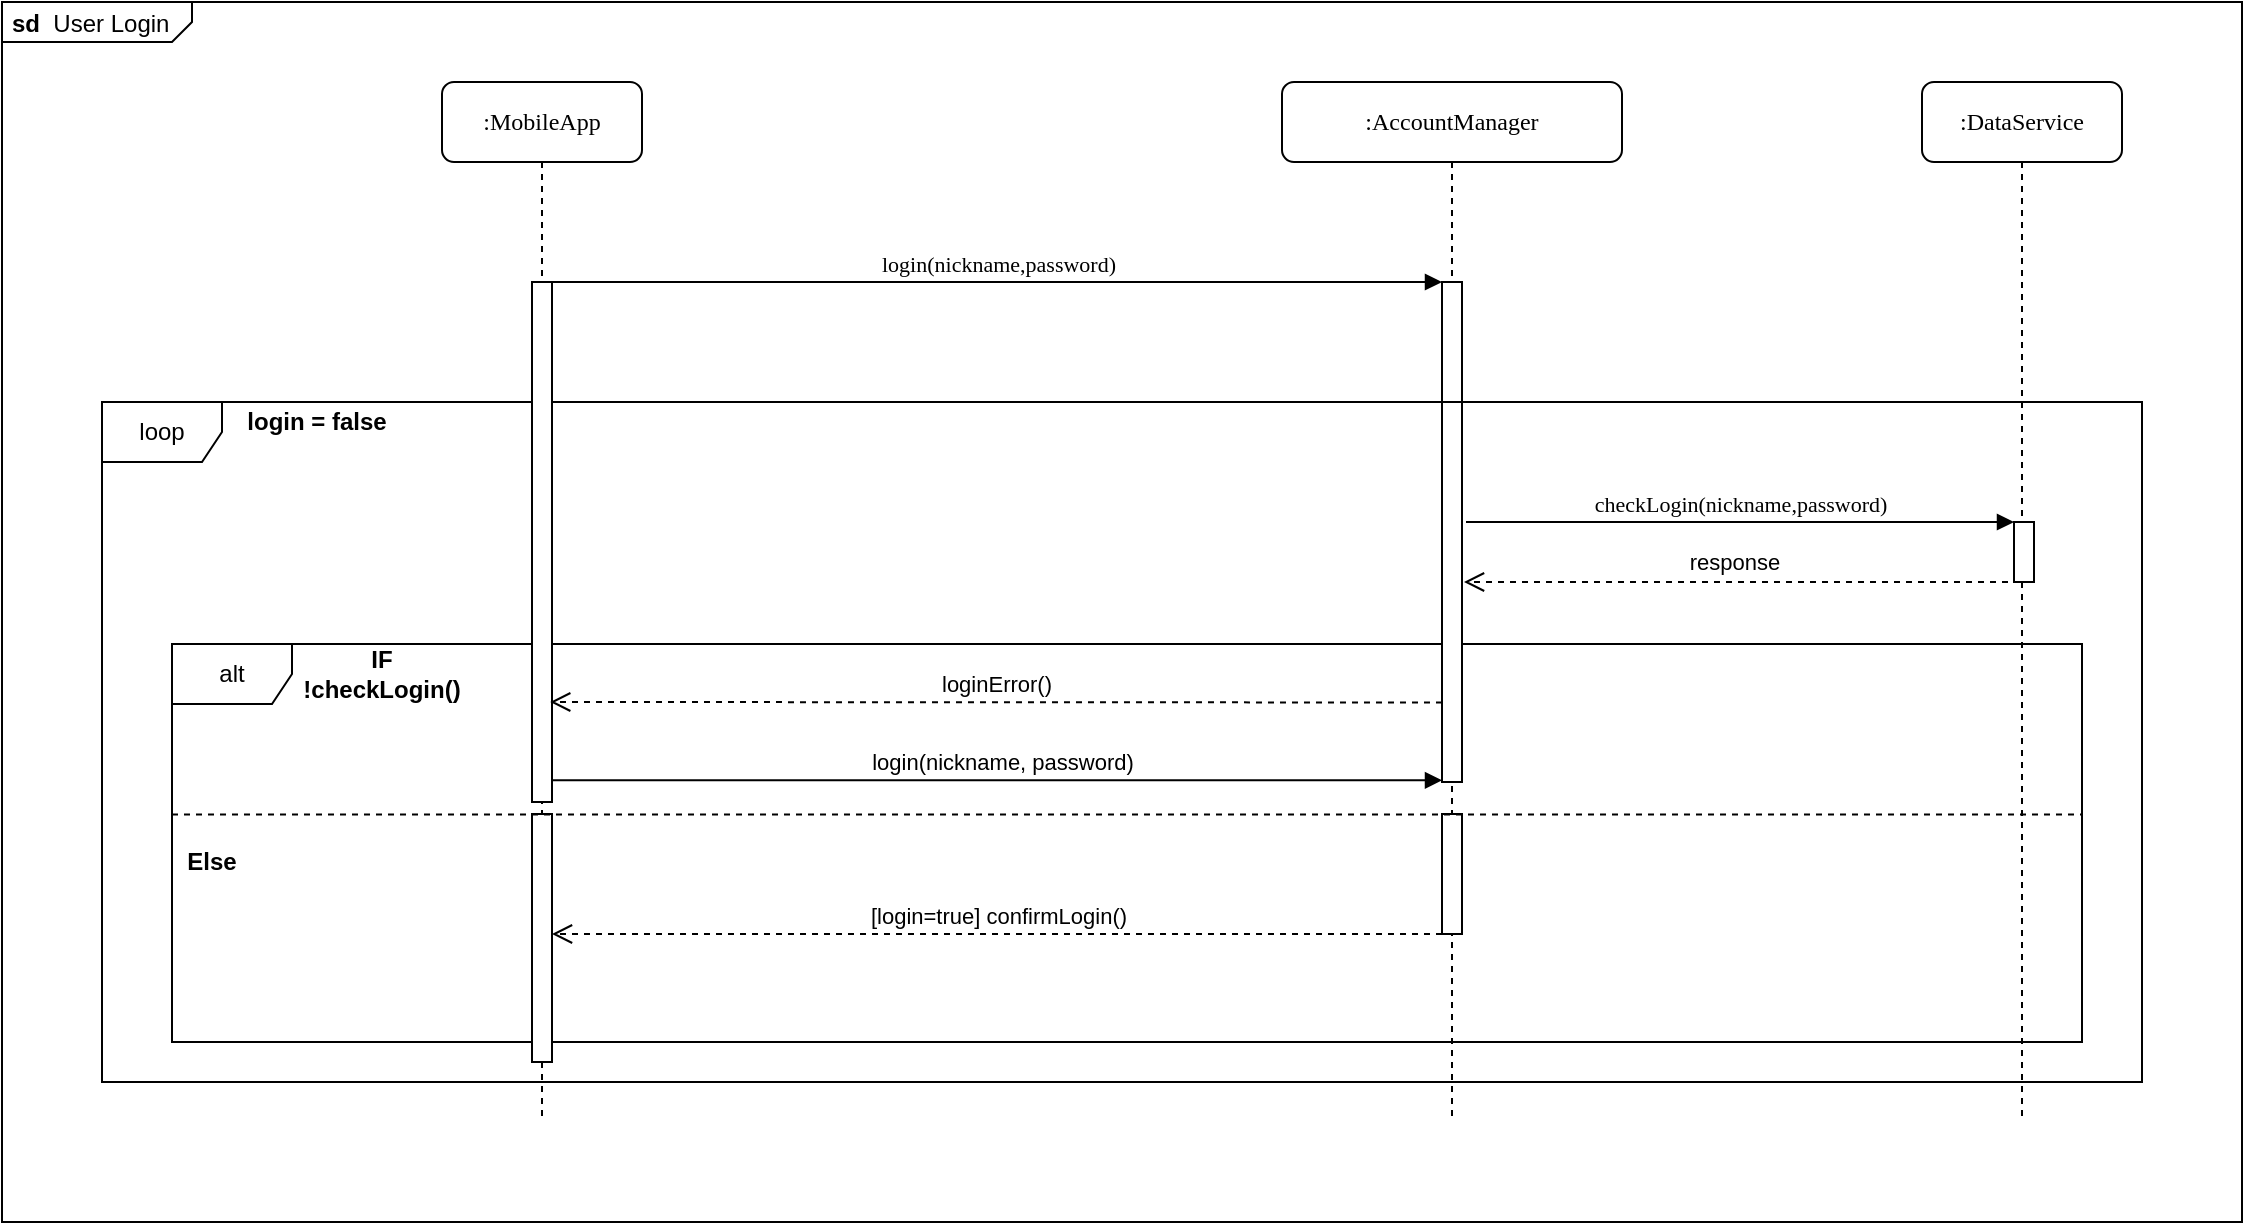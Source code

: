 <mxfile version="14.1.3" type="device"><diagram name="Page-1" id="13e1069c-82ec-6db2-03f1-153e76fe0fe0"><mxGraphModel dx="2321" dy="654" grid="1" gridSize="10" guides="1" tooltips="1" connect="1" arrows="1" fold="1" page="1" pageScale="1" pageWidth="1100" pageHeight="850" background="#ffffff" math="0" shadow="0"><root><mxCell id="0"/><mxCell id="1" parent="0"/><mxCell id="PA6t7yd7Lb30Mcm8lVMA-8" value="&lt;p style=&quot;margin: 0px ; margin-top: 4px ; margin-left: 5px ; text-align: left&quot;&gt;&lt;b&gt;sd&lt;/b&gt;&amp;nbsp; User Login&lt;/p&gt;" style="html=1;shape=mxgraph.sysml.package;overflow=fill;labelX=95;align=left;spacingLeft=5;verticalAlign=top;spacingTop=-3;" parent="1" vertex="1"><mxGeometry x="-120" y="40" width="1120" height="610" as="geometry"/></mxCell><mxCell id="wXkMJtXl5DrkG8wXhadT-32" value="loop" style="shape=umlFrame;whiteSpace=wrap;html=1;" parent="1" vertex="1"><mxGeometry x="-70" y="240" width="1020" height="340" as="geometry"/></mxCell><mxCell id="wXkMJtXl5DrkG8wXhadT-2" value="alt" style="shape=umlFrame;whiteSpace=wrap;html=1;" parent="1" vertex="1"><mxGeometry x="-35" y="361" width="955" height="199" as="geometry"/></mxCell><mxCell id="7baba1c4bc27f4b0-2" value=":AccountManager" style="shape=umlLifeline;perimeter=lifelinePerimeter;whiteSpace=wrap;html=1;container=1;collapsible=0;recursiveResize=0;outlineConnect=0;rounded=1;shadow=0;comic=0;labelBackgroundColor=none;strokeWidth=1;fontFamily=Verdana;fontSize=12;align=center;" parent="1" vertex="1"><mxGeometry x="520" y="80" width="170" height="520" as="geometry"/></mxCell><mxCell id="7baba1c4bc27f4b0-10" value="" style="html=1;points=[];perimeter=orthogonalPerimeter;rounded=0;shadow=0;comic=0;labelBackgroundColor=none;strokeWidth=1;fontFamily=Verdana;fontSize=12;align=center;" parent="7baba1c4bc27f4b0-2" vertex="1"><mxGeometry x="80" y="100" width="10" height="60" as="geometry"/></mxCell><mxCell id="wXkMJtXl5DrkG8wXhadT-12" value="" style="html=1;points=[];perimeter=orthogonalPerimeter;rounded=0;shadow=0;comic=0;labelBackgroundColor=none;strokeWidth=1;fontFamily=Verdana;fontSize=12;align=center;" parent="7baba1c4bc27f4b0-2" vertex="1"><mxGeometry x="80" y="366" width="10" height="60" as="geometry"/></mxCell><mxCell id="wXkMJtXl5DrkG8wXhadT-49" value="" style="html=1;points=[];perimeter=orthogonalPerimeter;rounded=0;shadow=0;comic=0;labelBackgroundColor=none;strokeWidth=1;fontFamily=Verdana;fontSize=12;align=center;" parent="7baba1c4bc27f4b0-2" vertex="1"><mxGeometry x="80" y="160" width="10" height="190" as="geometry"/></mxCell><mxCell id="7baba1c4bc27f4b0-3" value=":DataService" style="shape=umlLifeline;perimeter=lifelinePerimeter;whiteSpace=wrap;html=1;container=1;collapsible=0;recursiveResize=0;outlineConnect=0;rounded=1;shadow=0;comic=0;labelBackgroundColor=none;strokeWidth=1;fontFamily=Verdana;fontSize=12;align=center;" parent="1" vertex="1"><mxGeometry x="840" y="80" width="100" height="520" as="geometry"/></mxCell><mxCell id="7baba1c4bc27f4b0-13" value="" style="html=1;points=[];perimeter=orthogonalPerimeter;rounded=0;shadow=0;comic=0;labelBackgroundColor=none;strokeWidth=1;fontFamily=Verdana;fontSize=12;align=center;" parent="7baba1c4bc27f4b0-3" vertex="1"><mxGeometry x="46" y="220" width="10" height="30" as="geometry"/></mxCell><mxCell id="7baba1c4bc27f4b0-8" value=":MobileApp" style="shape=umlLifeline;perimeter=lifelinePerimeter;whiteSpace=wrap;html=1;container=1;collapsible=0;recursiveResize=0;outlineConnect=0;rounded=1;shadow=0;comic=0;labelBackgroundColor=none;strokeWidth=1;fontFamily=Verdana;fontSize=12;align=center;" parent="1" vertex="1"><mxGeometry x="100" y="80" width="100" height="520" as="geometry"/></mxCell><mxCell id="7baba1c4bc27f4b0-9" value="" style="html=1;points=[];perimeter=orthogonalPerimeter;rounded=0;shadow=0;comic=0;labelBackgroundColor=none;strokeWidth=1;fontFamily=Verdana;fontSize=12;align=center;" parent="7baba1c4bc27f4b0-8" vertex="1"><mxGeometry x="45" y="100" width="10" height="260" as="geometry"/></mxCell><mxCell id="wXkMJtXl5DrkG8wXhadT-51" value="" style="html=1;points=[];perimeter=orthogonalPerimeter;rounded=0;shadow=0;comic=0;labelBackgroundColor=none;strokeWidth=1;fontFamily=Verdana;fontSize=12;align=center;" parent="7baba1c4bc27f4b0-8" vertex="1"><mxGeometry x="45" y="366" width="10" height="124" as="geometry"/></mxCell><mxCell id="7baba1c4bc27f4b0-11" value="&lt;font style=&quot;font-size: 11px&quot;&gt;login(nickname,password)&lt;/font&gt;" style="html=1;verticalAlign=bottom;endArrow=block;entryX=0;entryY=0;labelBackgroundColor=none;fontFamily=Verdana;fontSize=12;edgeStyle=elbowEdgeStyle;elbow=vertical;" parent="1" source="7baba1c4bc27f4b0-9" target="7baba1c4bc27f4b0-10" edge="1"><mxGeometry relative="1" as="geometry"><mxPoint x="220" y="190" as="sourcePoint"/></mxGeometry></mxCell><mxCell id="7baba1c4bc27f4b0-14" value="checkLogin(nickname,password)" style="html=1;verticalAlign=bottom;endArrow=block;entryX=0;entryY=0;labelBackgroundColor=none;fontFamily=Verdana;fontSize=11;edgeStyle=elbowEdgeStyle;elbow=vertical;" parent="1" edge="1"><mxGeometry relative="1" as="geometry"><mxPoint x="612" y="300" as="sourcePoint"/><mxPoint x="886" y="300.0" as="targetPoint"/><Array as="points"><mxPoint x="851" y="300"/></Array><mxPoint as="offset"/></mxGeometry></mxCell><mxCell id="wXkMJtXl5DrkG8wXhadT-3" value="IF &lt;br&gt;!checkLogin()" style="text;html=1;strokeColor=none;align=center;verticalAlign=middle;whiteSpace=wrap;rounded=0;fontStyle=1" parent="1" vertex="1"><mxGeometry y="363" width="140" height="25" as="geometry"/></mxCell><mxCell id="wXkMJtXl5DrkG8wXhadT-4" value="" style="html=1;verticalAlign=bottom;endArrow=open;dashed=1;endSize=8;" parent="1" edge="1"><mxGeometry relative="1" as="geometry"><mxPoint x="883" y="330" as="sourcePoint"/><mxPoint x="611" y="330" as="targetPoint"/><Array as="points"><mxPoint x="811" y="330"/></Array></mxGeometry></mxCell><mxCell id="wXkMJtXl5DrkG8wXhadT-5" value="response" style="text;html=1;align=center;verticalAlign=middle;resizable=0;points=[];autosize=1;fontSize=11;" parent="1" vertex="1"><mxGeometry x="716" y="310" width="60" height="20" as="geometry"/></mxCell><mxCell id="wXkMJtXl5DrkG8wXhadT-10" value="loginError()" style="html=1;verticalAlign=bottom;endArrow=open;dashed=1;endSize=8;labelBackgroundColor=none;exitX=-0.044;exitY=0.998;exitDx=0;exitDy=0;exitPerimeter=0;entryX=0.866;entryY=0.998;entryDx=0;entryDy=0;entryPerimeter=0;" parent="1" edge="1"><mxGeometry relative="1" as="geometry"><mxPoint x="600.0" y="390.24" as="sourcePoint"/><mxPoint x="154.1" y="390.0" as="targetPoint"/></mxGeometry></mxCell><mxCell id="wXkMJtXl5DrkG8wXhadT-11" value="Else" style="text;html=1;strokeColor=none;align=center;verticalAlign=middle;whiteSpace=wrap;rounded=0;fontStyle=1" parent="1" vertex="1"><mxGeometry x="-30" y="460" width="30" height="20" as="geometry"/></mxCell><mxCell id="wXkMJtXl5DrkG8wXhadT-33" value="login = false" style="text;html=1;strokeColor=none;align=center;verticalAlign=middle;whiteSpace=wrap;rounded=0;fontStyle=1" parent="1" vertex="1"><mxGeometry x="-5" y="240" width="85" height="20" as="geometry"/></mxCell><mxCell id="wXkMJtXl5DrkG8wXhadT-38" value="" style="html=1;points=[];perimeter=orthogonalPerimeter;rounded=0;shadow=0;comic=0;labelBackgroundColor=none;strokeWidth=1;fontFamily=Verdana;fontSize=12;align=center;" parent="1" vertex="1"><mxGeometry x="600" y="240" width="10" as="geometry"/></mxCell><mxCell id="wXkMJtXl5DrkG8wXhadT-46" value="[login=true] confirmLogin()" style="html=1;verticalAlign=bottom;endArrow=open;dashed=1;endSize=8;labelBackgroundColor=none;" parent="1" source="wXkMJtXl5DrkG8wXhadT-12" target="wXkMJtXl5DrkG8wXhadT-51" edge="1"><mxGeometry relative="1" as="geometry"><mxPoint x="410" y="530" as="sourcePoint"/><mxPoint x="155" y="540.0" as="targetPoint"/><Array as="points"><mxPoint x="380" y="506"/></Array></mxGeometry></mxCell><mxCell id="wXkMJtXl5DrkG8wXhadT-54" value="" style="endArrow=none;dashed=1;html=1;labelBackgroundColor=none;fontSize=11;exitX=0;exitY=0.379;exitDx=0;exitDy=0;exitPerimeter=0;entryX=1;entryY=0.379;entryDx=0;entryDy=0;entryPerimeter=0;" parent="1" edge="1"><mxGeometry width="50" height="50" relative="1" as="geometry"><mxPoint x="-35" y="446.27" as="sourcePoint"/><mxPoint x="920" y="446.27" as="targetPoint"/></mxGeometry></mxCell><mxCell id="PA6t7yd7Lb30Mcm8lVMA-7" value="login(nickname, password)" style="html=1;verticalAlign=bottom;endArrow=block;exitX=1.009;exitY=0.939;exitDx=0;exitDy=0;exitPerimeter=0;" parent="1" edge="1"><mxGeometry x="0.011" width="80" relative="1" as="geometry"><mxPoint x="155.09" y="429.14" as="sourcePoint"/><mxPoint x="600" y="429.14" as="targetPoint"/><mxPoint as="offset"/></mxGeometry></mxCell></root></mxGraphModel></diagram></mxfile>